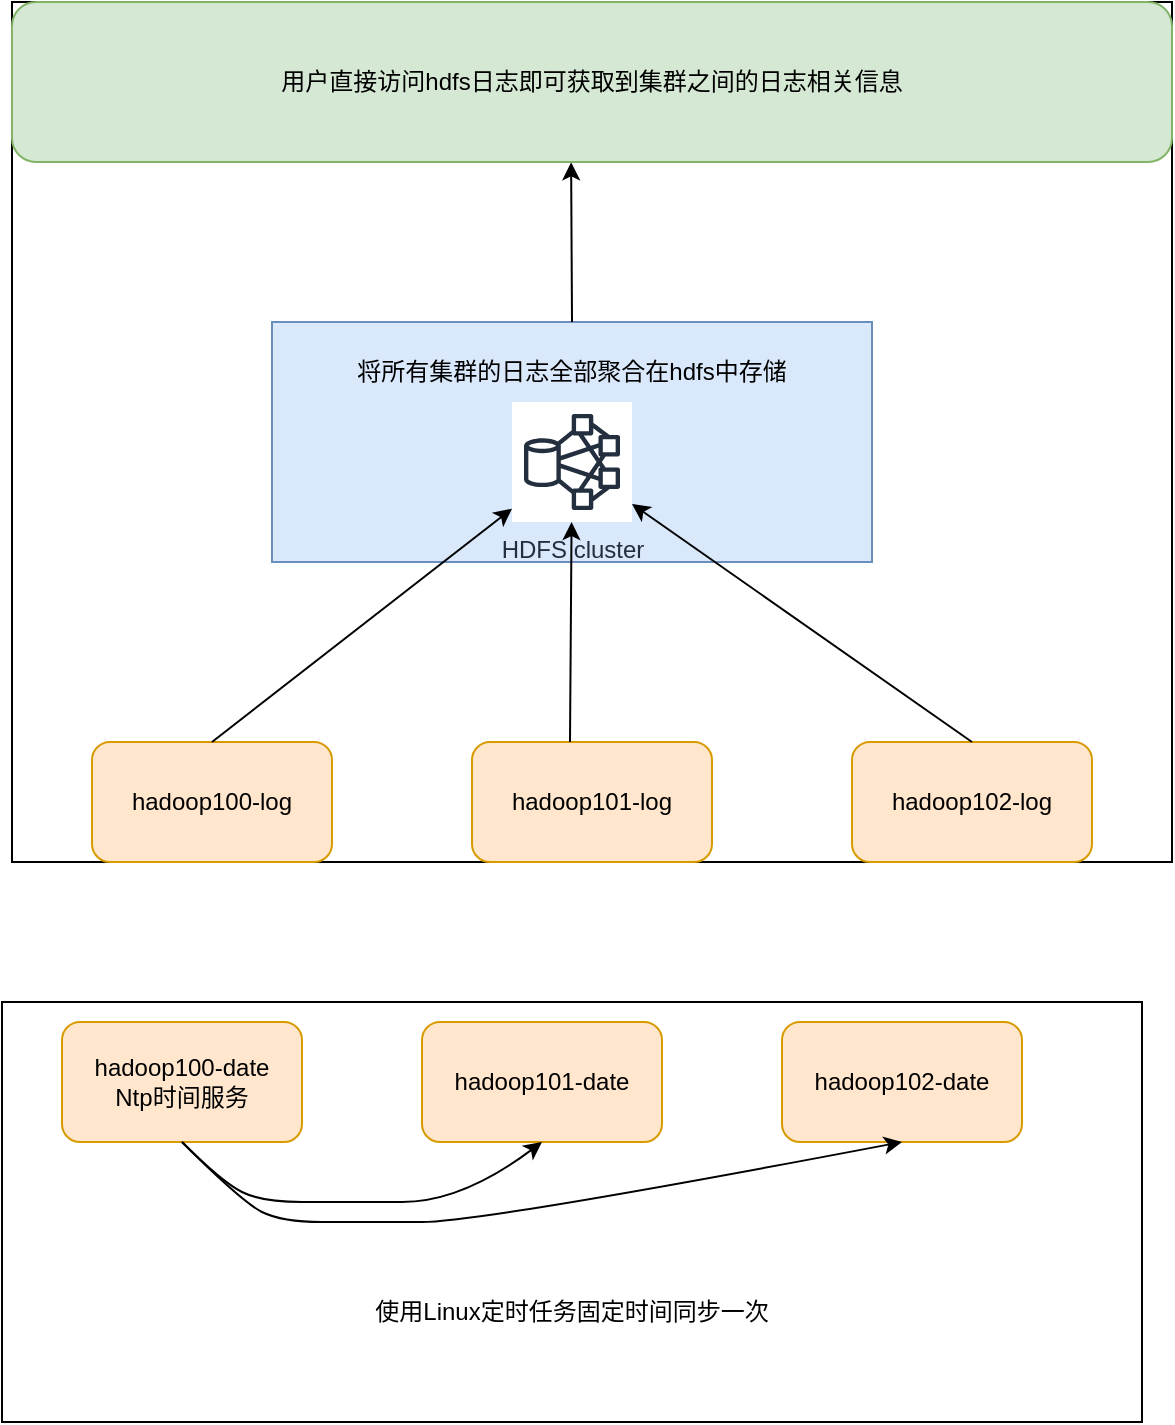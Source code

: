 <mxfile version="17.5.0" type="github">
  <diagram id="kcvsIPe3xYXkVIFcAQJa" name="Page-1">
    <mxGraphModel dx="1422" dy="794" grid="1" gridSize="10" guides="1" tooltips="1" connect="1" arrows="1" fold="1" page="1" pageScale="1" pageWidth="827" pageHeight="1169" math="0" shadow="0">
      <root>
        <mxCell id="0" />
        <mxCell id="1" parent="0" />
        <mxCell id="QCqwP3Htz6-DfP1OXaIB-4" value="" style="rounded=0;whiteSpace=wrap;html=1;" parent="1" vertex="1">
          <mxGeometry x="100" y="30" width="580" height="430" as="geometry" />
        </mxCell>
        <mxCell id="QCqwP3Htz6-DfP1OXaIB-1" value="hadoop100-log" style="rounded=1;whiteSpace=wrap;html=1;fillColor=#ffe6cc;strokeColor=#d79b00;" parent="1" vertex="1">
          <mxGeometry x="140" y="400" width="120" height="60" as="geometry" />
        </mxCell>
        <mxCell id="QCqwP3Htz6-DfP1OXaIB-2" value="hadoop101-log" style="rounded=1;whiteSpace=wrap;html=1;fillColor=#ffe6cc;strokeColor=#d79b00;" parent="1" vertex="1">
          <mxGeometry x="330" y="400" width="120" height="60" as="geometry" />
        </mxCell>
        <mxCell id="QCqwP3Htz6-DfP1OXaIB-3" value="hadoop102-log" style="rounded=1;whiteSpace=wrap;html=1;fillColor=#ffe6cc;strokeColor=#d79b00;" parent="1" vertex="1">
          <mxGeometry x="520" y="400" width="120" height="60" as="geometry" />
        </mxCell>
        <mxCell id="8Y7kid4Wf00FCMn_x53K-8" value="" style="rounded=0;whiteSpace=wrap;html=1;fillColor=#dae8fc;strokeColor=#6c8ebf;" parent="1" vertex="1">
          <mxGeometry x="230" y="190" width="300" height="120" as="geometry" />
        </mxCell>
        <mxCell id="8Y7kid4Wf00FCMn_x53K-1" value="" style="endArrow=classic;html=1;rounded=0;exitX=0.5;exitY=0;exitDx=0;exitDy=0;" parent="1" source="QCqwP3Htz6-DfP1OXaIB-1" target="8Y7kid4Wf00FCMn_x53K-7" edge="1">
          <mxGeometry width="50" height="50" relative="1" as="geometry">
            <mxPoint x="220" y="360" as="sourcePoint" />
            <mxPoint x="360" y="277.98" as="targetPoint" />
          </mxGeometry>
        </mxCell>
        <mxCell id="8Y7kid4Wf00FCMn_x53K-2" value="" style="endArrow=classic;html=1;rounded=0;exitX=0.5;exitY=0;exitDx=0;exitDy=0;" parent="1" target="8Y7kid4Wf00FCMn_x53K-7" edge="1">
          <mxGeometry width="50" height="50" relative="1" as="geometry">
            <mxPoint x="379" y="400" as="sourcePoint" />
            <mxPoint x="393.095" y="287.979" as="targetPoint" />
          </mxGeometry>
        </mxCell>
        <mxCell id="8Y7kid4Wf00FCMn_x53K-3" value="" style="endArrow=classic;html=1;rounded=0;exitX=0.5;exitY=0;exitDx=0;exitDy=0;" parent="1" source="QCqwP3Htz6-DfP1OXaIB-3" target="8Y7kid4Wf00FCMn_x53K-7" edge="1">
          <mxGeometry width="50" height="50" relative="1" as="geometry">
            <mxPoint x="570" y="400" as="sourcePoint" />
            <mxPoint x="436" y="280.527" as="targetPoint" />
          </mxGeometry>
        </mxCell>
        <mxCell id="8Y7kid4Wf00FCMn_x53K-7" value="HDFS cluster" style="sketch=0;outlineConnect=0;fontColor=#232F3E;gradientColor=none;strokeColor=#232F3E;fillColor=#ffffff;dashed=0;verticalLabelPosition=bottom;verticalAlign=top;align=center;html=1;fontSize=12;fontStyle=0;aspect=fixed;shape=mxgraph.aws4.resourceIcon;resIcon=mxgraph.aws4.hdfs_cluster;" parent="1" vertex="1">
          <mxGeometry x="350" y="230" width="60" height="60" as="geometry" />
        </mxCell>
        <mxCell id="8Y7kid4Wf00FCMn_x53K-9" value="将所有集群的日志全部聚合在hdfs中存储" style="text;html=1;strokeColor=none;fillColor=none;align=center;verticalAlign=middle;whiteSpace=wrap;rounded=0;" parent="1" vertex="1">
          <mxGeometry x="270" y="200" width="220" height="30" as="geometry" />
        </mxCell>
        <mxCell id="8Y7kid4Wf00FCMn_x53K-10" value="" style="endArrow=classic;html=1;rounded=0;exitX=0.5;exitY=0;exitDx=0;exitDy=0;entryX=0.482;entryY=1.002;entryDx=0;entryDy=0;entryPerimeter=0;" parent="1" source="8Y7kid4Wf00FCMn_x53K-8" target="8Y7kid4Wf00FCMn_x53K-11" edge="1">
          <mxGeometry width="50" height="50" relative="1" as="geometry">
            <mxPoint x="350" y="190" as="sourcePoint" />
            <mxPoint x="380" y="120" as="targetPoint" />
          </mxGeometry>
        </mxCell>
        <mxCell id="8Y7kid4Wf00FCMn_x53K-11" value="用户直接访问hdfs日志即可获取到集群之间的日志相关信息" style="rounded=1;whiteSpace=wrap;html=1;fillColor=#d5e8d4;strokeColor=#82b366;" parent="1" vertex="1">
          <mxGeometry x="100" y="30" width="580" height="80" as="geometry" />
        </mxCell>
        <mxCell id="gmTfE6Bic6yDz4b4JEkk-1" value="" style="rounded=0;whiteSpace=wrap;html=1;" vertex="1" parent="1">
          <mxGeometry x="95" y="530" width="570" height="210" as="geometry" />
        </mxCell>
        <mxCell id="gmTfE6Bic6yDz4b4JEkk-2" value="hadoop100-date&lt;br&gt;Ntp时间服务" style="rounded=1;whiteSpace=wrap;html=1;fillColor=#ffe6cc;strokeColor=#d79b00;" vertex="1" parent="1">
          <mxGeometry x="125" y="540" width="120" height="60" as="geometry" />
        </mxCell>
        <mxCell id="gmTfE6Bic6yDz4b4JEkk-3" value="hadoop101-date" style="rounded=1;whiteSpace=wrap;html=1;fillColor=#ffe6cc;strokeColor=#d79b00;" vertex="1" parent="1">
          <mxGeometry x="305" y="540" width="120" height="60" as="geometry" />
        </mxCell>
        <mxCell id="gmTfE6Bic6yDz4b4JEkk-4" value="hadoop102-date" style="rounded=1;whiteSpace=wrap;html=1;fillColor=#ffe6cc;strokeColor=#d79b00;" vertex="1" parent="1">
          <mxGeometry x="485" y="540" width="120" height="60" as="geometry" />
        </mxCell>
        <mxCell id="gmTfE6Bic6yDz4b4JEkk-6" value="" style="curved=1;endArrow=classic;html=1;rounded=0;exitX=0.5;exitY=1;exitDx=0;exitDy=0;entryX=0.5;entryY=1;entryDx=0;entryDy=0;" edge="1" parent="1" source="gmTfE6Bic6yDz4b4JEkk-2" target="gmTfE6Bic6yDz4b4JEkk-3">
          <mxGeometry width="50" height="50" relative="1" as="geometry">
            <mxPoint x="415" y="630" as="sourcePoint" />
            <mxPoint x="465" y="580" as="targetPoint" />
            <Array as="points">
              <mxPoint x="205" y="620" />
              <mxPoint x="225" y="630" />
              <mxPoint x="265" y="630" />
              <mxPoint x="325" y="630" />
            </Array>
          </mxGeometry>
        </mxCell>
        <mxCell id="gmTfE6Bic6yDz4b4JEkk-7" value="" style="curved=1;endArrow=classic;html=1;rounded=0;exitX=0.5;exitY=1;exitDx=0;exitDy=0;entryX=0.5;entryY=1;entryDx=0;entryDy=0;" edge="1" parent="1" source="gmTfE6Bic6yDz4b4JEkk-2" target="gmTfE6Bic6yDz4b4JEkk-4">
          <mxGeometry width="50" height="50" relative="1" as="geometry">
            <mxPoint x="195" y="610" as="sourcePoint" />
            <mxPoint x="375" y="610" as="targetPoint" />
            <Array as="points">
              <mxPoint x="215" y="630" />
              <mxPoint x="235" y="640" />
              <mxPoint x="275" y="640" />
              <mxPoint x="335" y="640" />
            </Array>
          </mxGeometry>
        </mxCell>
        <mxCell id="gmTfE6Bic6yDz4b4JEkk-8" value="使用Linux定时任务固定时间同步一次" style="text;html=1;strokeColor=none;fillColor=none;align=center;verticalAlign=middle;whiteSpace=wrap;rounded=0;" vertex="1" parent="1">
          <mxGeometry x="255" y="670" width="250" height="30" as="geometry" />
        </mxCell>
      </root>
    </mxGraphModel>
  </diagram>
</mxfile>

